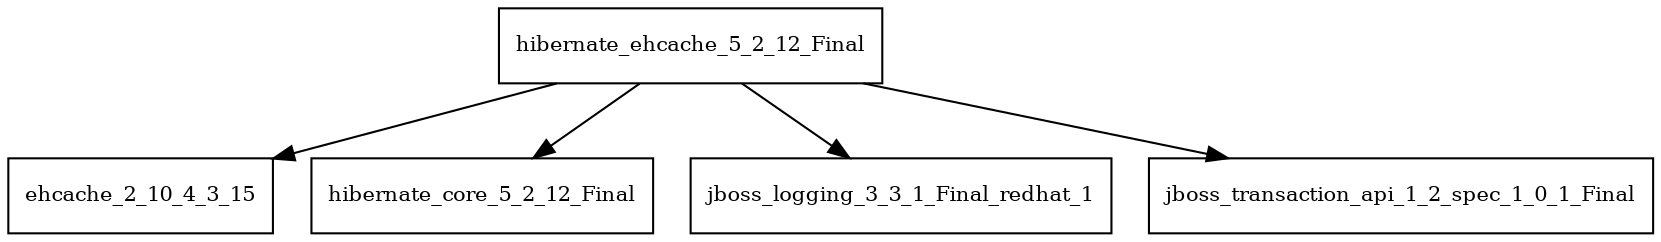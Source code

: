 digraph hibernate_ehcache_5_2_12_Final_dependencies {
  node [shape = box, fontsize=10.0];
  hibernate_ehcache_5_2_12_Final -> ehcache_2_10_4_3_15;
  hibernate_ehcache_5_2_12_Final -> hibernate_core_5_2_12_Final;
  hibernate_ehcache_5_2_12_Final -> jboss_logging_3_3_1_Final_redhat_1;
  hibernate_ehcache_5_2_12_Final -> jboss_transaction_api_1_2_spec_1_0_1_Final;
}
